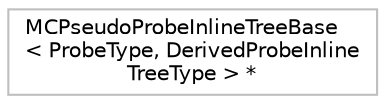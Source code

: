digraph "Graphical Class Hierarchy"
{
 // LATEX_PDF_SIZE
  bgcolor="transparent";
  edge [fontname="Helvetica",fontsize="10",labelfontname="Helvetica",labelfontsize="10"];
  node [fontname="Helvetica",fontsize="10",shape=record];
  rankdir="LR";
  Node0 [label="MCPseudoProbeInlineTreeBase\l\< ProbeType, DerivedProbeInline\lTreeType \> *",height=0.2,width=0.4,color="grey75",tooltip=" "];
}

